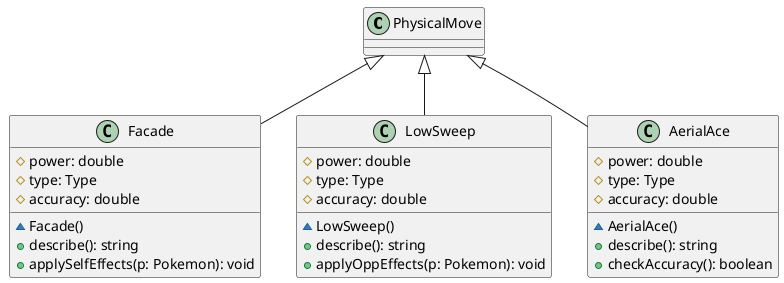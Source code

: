 @startuml name
PhysicalMove <|-- Facade
PhysicalMove <|-- LowSweep
PhysicalMove <|-- AerialAce

class AerialAce {
    #power: double
    #type: Type
    #accuracy: double
    ~AerialAce()
    +describe(): string
    +checkAccuracy(): boolean
}

class LowSweep {
    #power: double
    #type: Type
    #accuracy: double
    ~LowSweep()
    +describe(): string
    +applyOppEffects(p: Pokemon): void
}

class Facade {
    #power: double
    #type: Type
    #accuracy: double
    ~Facade()
    +describe(): string
    +applySelfEffects(p: Pokemon): void
}
@enduml
